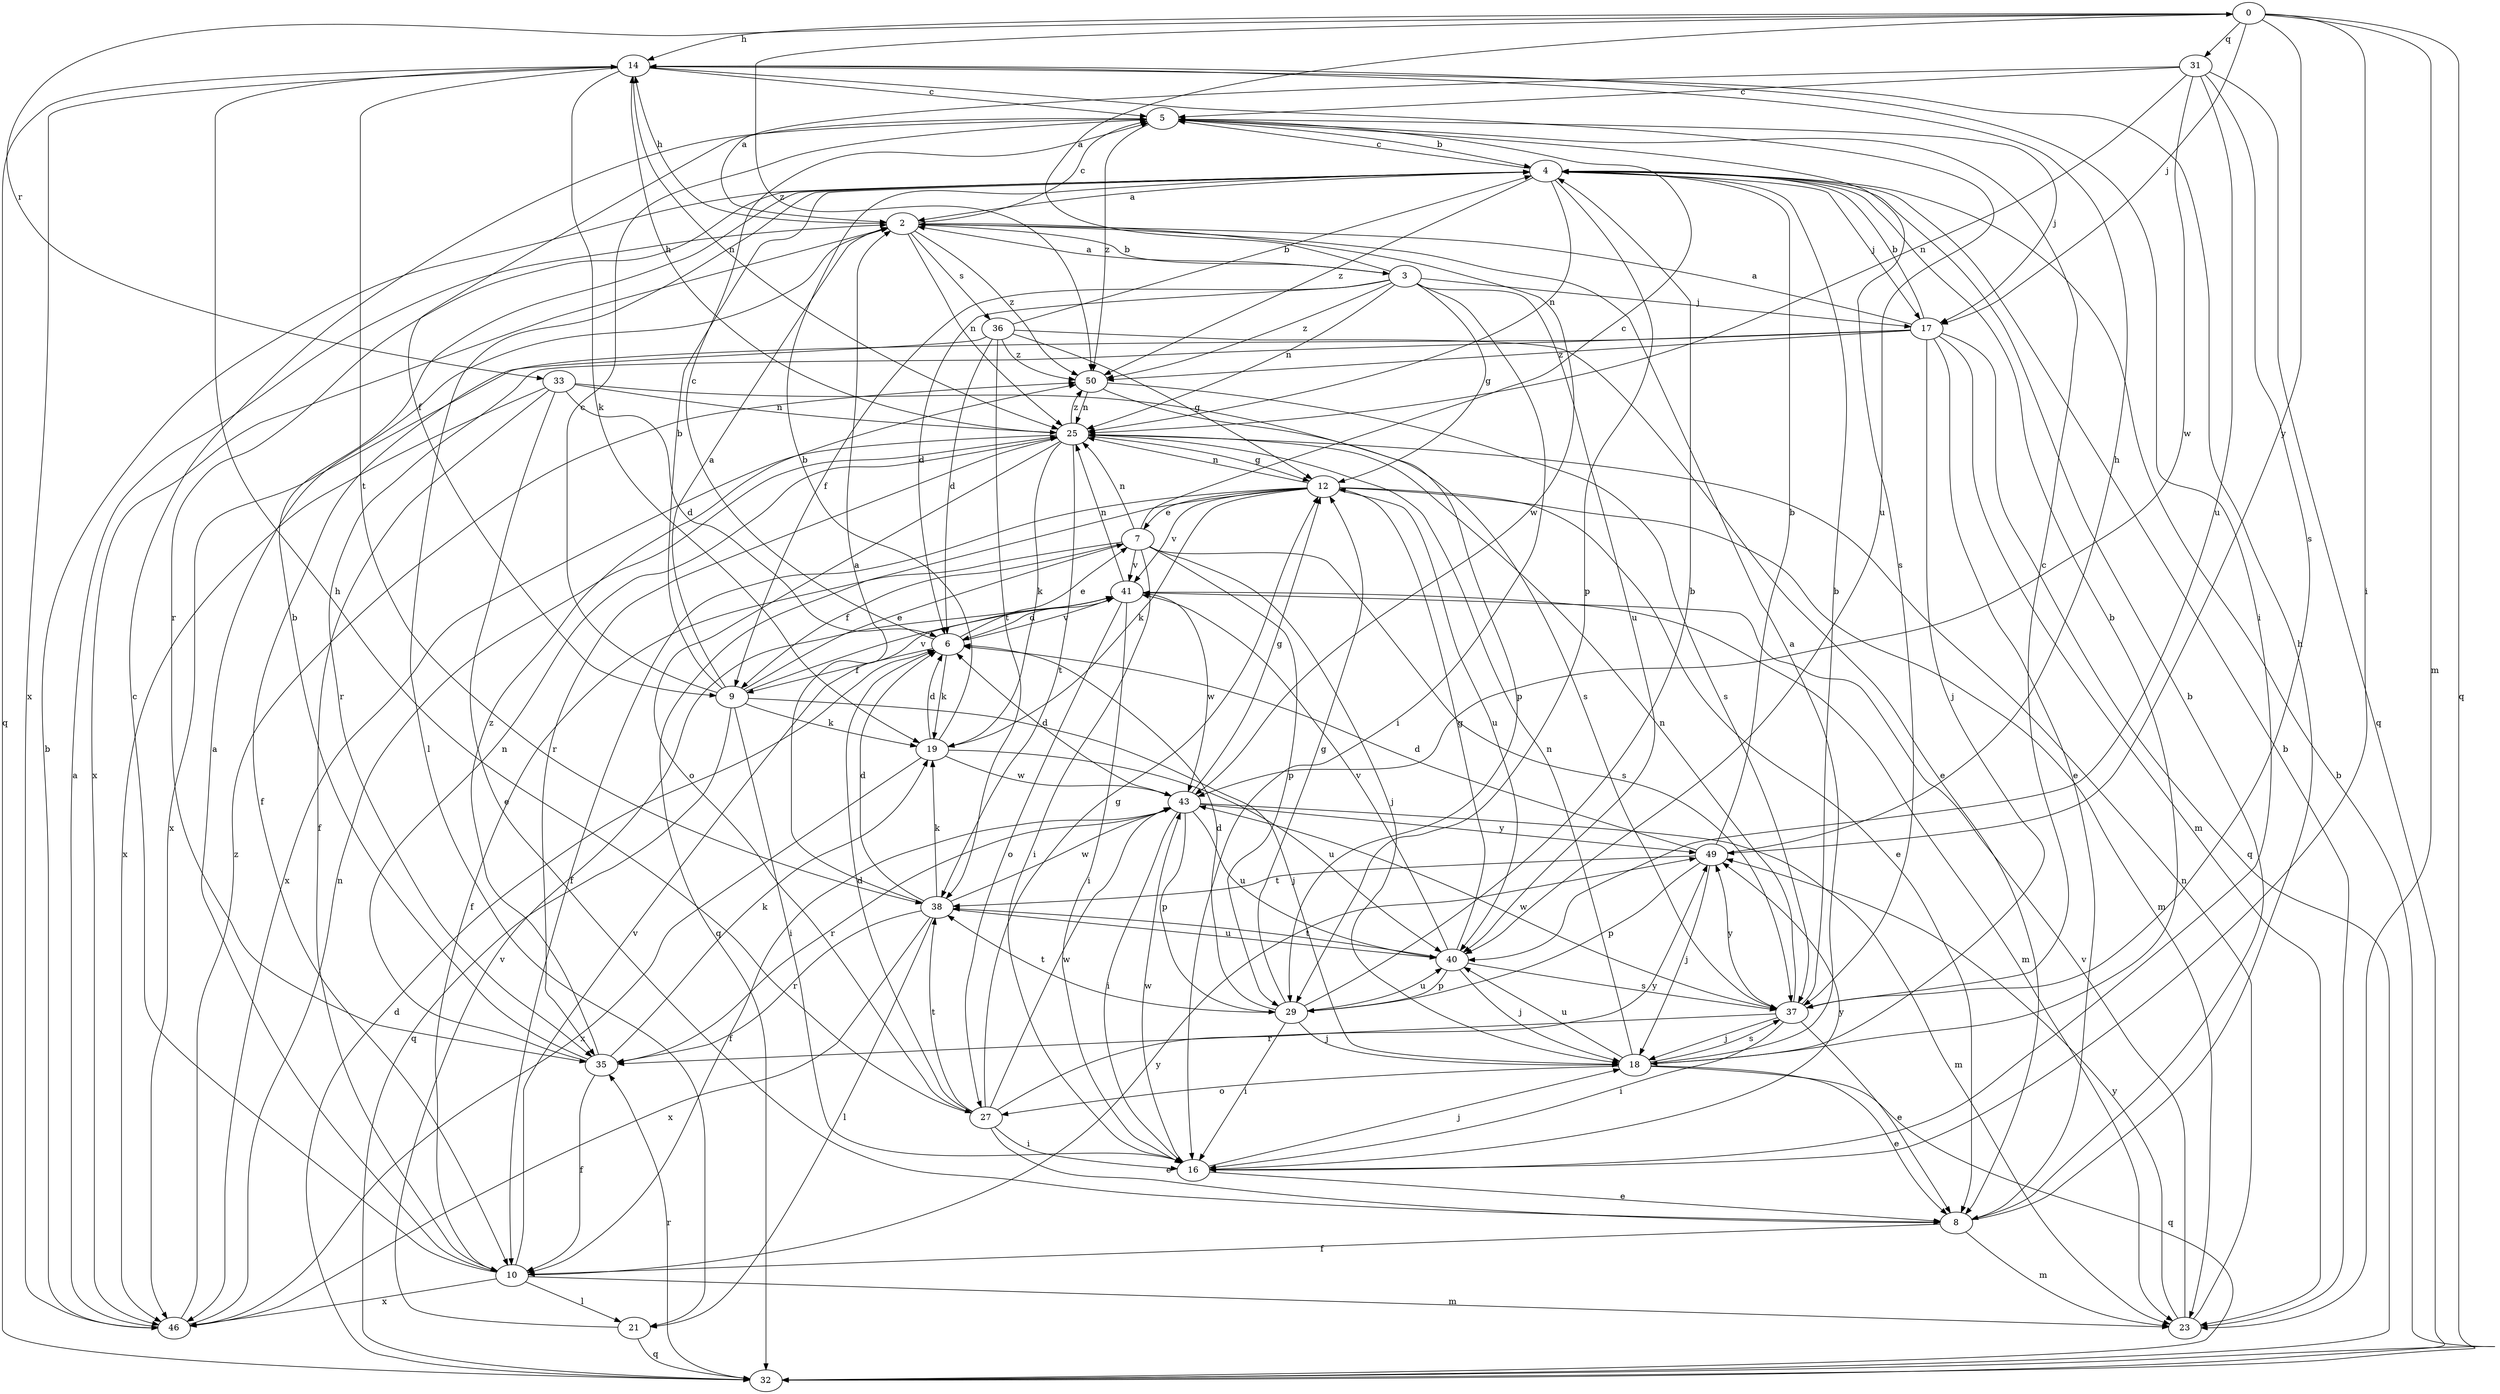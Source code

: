 strict digraph  {
0;
2;
3;
4;
5;
6;
7;
8;
9;
10;
12;
14;
16;
17;
18;
19;
21;
23;
25;
27;
29;
31;
32;
33;
35;
36;
37;
38;
40;
41;
43;
46;
49;
50;
0 -> 14  [label=h];
0 -> 16  [label=i];
0 -> 17  [label=j];
0 -> 23  [label=m];
0 -> 31  [label=q];
0 -> 32  [label=q];
0 -> 33  [label=r];
0 -> 49  [label=y];
0 -> 50  [label=z];
2 -> 3  [label=b];
2 -> 5  [label=c];
2 -> 14  [label=h];
2 -> 25  [label=n];
2 -> 36  [label=s];
2 -> 43  [label=w];
2 -> 46  [label=x];
2 -> 50  [label=z];
3 -> 0  [label=a];
3 -> 2  [label=a];
3 -> 6  [label=d];
3 -> 9  [label=f];
3 -> 12  [label=g];
3 -> 16  [label=i];
3 -> 17  [label=j];
3 -> 25  [label=n];
3 -> 40  [label=u];
3 -> 50  [label=z];
4 -> 2  [label=a];
4 -> 5  [label=c];
4 -> 17  [label=j];
4 -> 21  [label=l];
4 -> 25  [label=n];
4 -> 29  [label=p];
4 -> 35  [label=r];
4 -> 50  [label=z];
5 -> 4  [label=b];
5 -> 9  [label=f];
5 -> 17  [label=j];
5 -> 37  [label=s];
5 -> 50  [label=z];
6 -> 5  [label=c];
6 -> 7  [label=e];
6 -> 9  [label=f];
6 -> 19  [label=k];
6 -> 41  [label=v];
7 -> 5  [label=c];
7 -> 9  [label=f];
7 -> 10  [label=f];
7 -> 16  [label=i];
7 -> 18  [label=j];
7 -> 25  [label=n];
7 -> 29  [label=p];
7 -> 37  [label=s];
7 -> 41  [label=v];
8 -> 4  [label=b];
8 -> 10  [label=f];
8 -> 14  [label=h];
8 -> 23  [label=m];
9 -> 2  [label=a];
9 -> 4  [label=b];
9 -> 5  [label=c];
9 -> 7  [label=e];
9 -> 16  [label=i];
9 -> 18  [label=j];
9 -> 19  [label=k];
9 -> 32  [label=q];
9 -> 41  [label=v];
10 -> 2  [label=a];
10 -> 5  [label=c];
10 -> 21  [label=l];
10 -> 23  [label=m];
10 -> 41  [label=v];
10 -> 46  [label=x];
10 -> 49  [label=y];
12 -> 7  [label=e];
12 -> 8  [label=e];
12 -> 10  [label=f];
12 -> 19  [label=k];
12 -> 23  [label=m];
12 -> 25  [label=n];
12 -> 32  [label=q];
12 -> 40  [label=u];
12 -> 41  [label=v];
14 -> 5  [label=c];
14 -> 16  [label=i];
14 -> 19  [label=k];
14 -> 25  [label=n];
14 -> 32  [label=q];
14 -> 38  [label=t];
14 -> 40  [label=u];
14 -> 46  [label=x];
16 -> 8  [label=e];
16 -> 18  [label=j];
16 -> 43  [label=w];
16 -> 49  [label=y];
17 -> 2  [label=a];
17 -> 4  [label=b];
17 -> 8  [label=e];
17 -> 18  [label=j];
17 -> 23  [label=m];
17 -> 32  [label=q];
17 -> 35  [label=r];
17 -> 46  [label=x];
17 -> 50  [label=z];
18 -> 2  [label=a];
18 -> 4  [label=b];
18 -> 8  [label=e];
18 -> 25  [label=n];
18 -> 27  [label=o];
18 -> 32  [label=q];
18 -> 37  [label=s];
18 -> 40  [label=u];
19 -> 4  [label=b];
19 -> 6  [label=d];
19 -> 40  [label=u];
19 -> 43  [label=w];
19 -> 46  [label=x];
21 -> 32  [label=q];
21 -> 41  [label=v];
23 -> 4  [label=b];
23 -> 25  [label=n];
23 -> 41  [label=v];
23 -> 49  [label=y];
25 -> 12  [label=g];
25 -> 14  [label=h];
25 -> 19  [label=k];
25 -> 27  [label=o];
25 -> 35  [label=r];
25 -> 38  [label=t];
25 -> 46  [label=x];
25 -> 50  [label=z];
27 -> 6  [label=d];
27 -> 8  [label=e];
27 -> 12  [label=g];
27 -> 14  [label=h];
27 -> 16  [label=i];
27 -> 38  [label=t];
27 -> 43  [label=w];
27 -> 49  [label=y];
29 -> 4  [label=b];
29 -> 6  [label=d];
29 -> 12  [label=g];
29 -> 16  [label=i];
29 -> 18  [label=j];
29 -> 38  [label=t];
29 -> 40  [label=u];
31 -> 2  [label=a];
31 -> 5  [label=c];
31 -> 25  [label=n];
31 -> 32  [label=q];
31 -> 37  [label=s];
31 -> 40  [label=u];
31 -> 43  [label=w];
32 -> 4  [label=b];
32 -> 6  [label=d];
32 -> 35  [label=r];
33 -> 6  [label=d];
33 -> 8  [label=e];
33 -> 10  [label=f];
33 -> 25  [label=n];
33 -> 37  [label=s];
33 -> 46  [label=x];
35 -> 4  [label=b];
35 -> 10  [label=f];
35 -> 19  [label=k];
35 -> 25  [label=n];
35 -> 50  [label=z];
36 -> 4  [label=b];
36 -> 6  [label=d];
36 -> 8  [label=e];
36 -> 10  [label=f];
36 -> 12  [label=g];
36 -> 38  [label=t];
36 -> 50  [label=z];
37 -> 4  [label=b];
37 -> 5  [label=c];
37 -> 8  [label=e];
37 -> 16  [label=i];
37 -> 18  [label=j];
37 -> 25  [label=n];
37 -> 35  [label=r];
37 -> 43  [label=w];
37 -> 49  [label=y];
38 -> 2  [label=a];
38 -> 6  [label=d];
38 -> 19  [label=k];
38 -> 21  [label=l];
38 -> 35  [label=r];
38 -> 40  [label=u];
38 -> 43  [label=w];
38 -> 46  [label=x];
40 -> 12  [label=g];
40 -> 18  [label=j];
40 -> 29  [label=p];
40 -> 37  [label=s];
40 -> 38  [label=t];
40 -> 41  [label=v];
41 -> 6  [label=d];
41 -> 16  [label=i];
41 -> 23  [label=m];
41 -> 25  [label=n];
41 -> 27  [label=o];
41 -> 43  [label=w];
43 -> 6  [label=d];
43 -> 10  [label=f];
43 -> 12  [label=g];
43 -> 16  [label=i];
43 -> 23  [label=m];
43 -> 29  [label=p];
43 -> 35  [label=r];
43 -> 40  [label=u];
43 -> 49  [label=y];
46 -> 2  [label=a];
46 -> 4  [label=b];
46 -> 25  [label=n];
46 -> 50  [label=z];
49 -> 4  [label=b];
49 -> 6  [label=d];
49 -> 14  [label=h];
49 -> 18  [label=j];
49 -> 29  [label=p];
49 -> 38  [label=t];
50 -> 25  [label=n];
50 -> 29  [label=p];
50 -> 37  [label=s];
}
